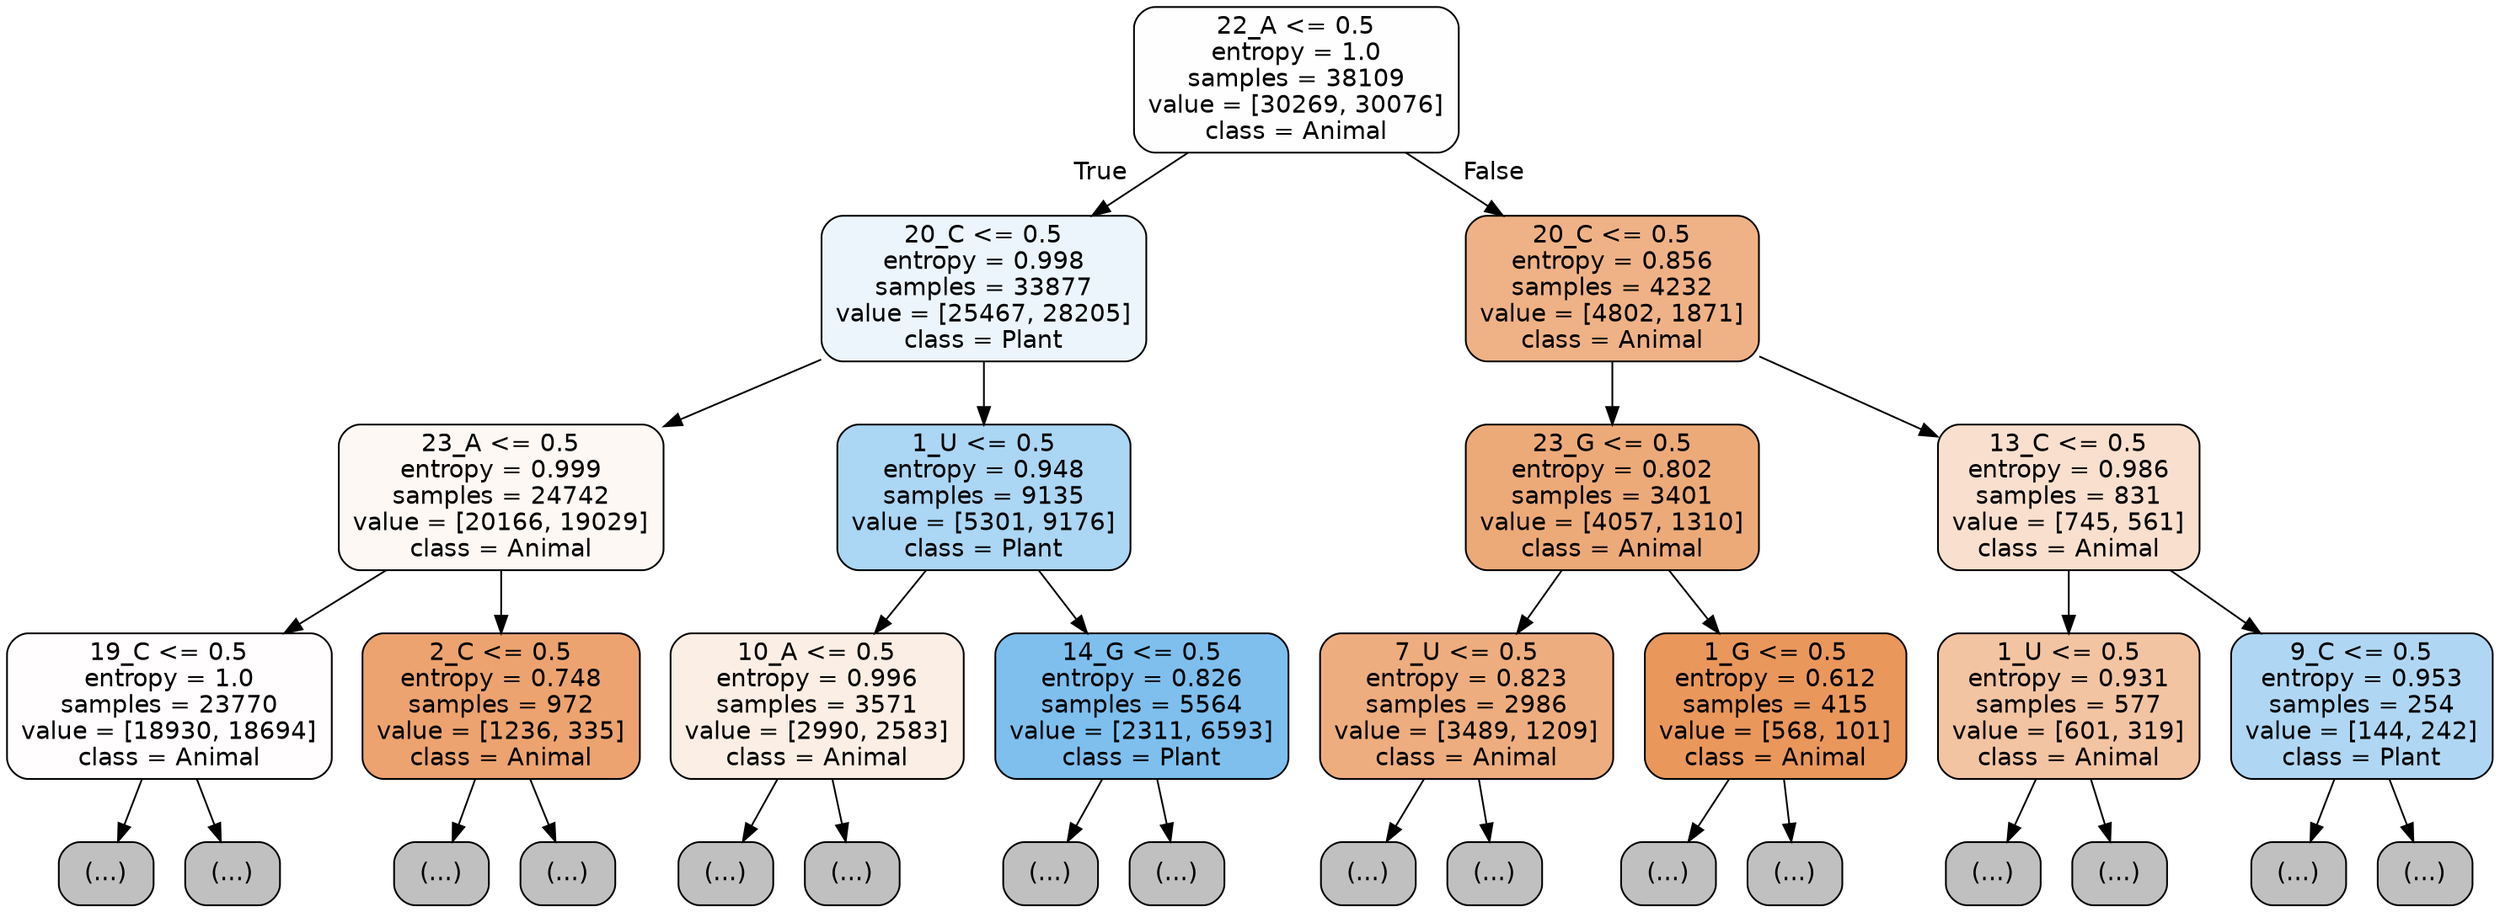 digraph Tree {
node [shape=box, style="filled, rounded", color="black", fontname="helvetica"] ;
edge [fontname="helvetica"] ;
0 [label="22_A <= 0.5\nentropy = 1.0\nsamples = 38109\nvalue = [30269, 30076]\nclass = Animal", fillcolor="#fffefe"] ;
1 [label="20_C <= 0.5\nentropy = 0.998\nsamples = 33877\nvalue = [25467, 28205]\nclass = Plant", fillcolor="#ecf5fc"] ;
0 -> 1 [labeldistance=2.5, labelangle=45, headlabel="True"] ;
2 [label="23_A <= 0.5\nentropy = 0.999\nsamples = 24742\nvalue = [20166, 19029]\nclass = Animal", fillcolor="#fef8f4"] ;
1 -> 2 ;
3 [label="19_C <= 0.5\nentropy = 1.0\nsamples = 23770\nvalue = [18930, 18694]\nclass = Animal", fillcolor="#fffdfd"] ;
2 -> 3 ;
4 [label="(...)", fillcolor="#C0C0C0"] ;
3 -> 4 ;
7915 [label="(...)", fillcolor="#C0C0C0"] ;
3 -> 7915 ;
10652 [label="2_C <= 0.5\nentropy = 0.748\nsamples = 972\nvalue = [1236, 335]\nclass = Animal", fillcolor="#eca36f"] ;
2 -> 10652 ;
10653 [label="(...)", fillcolor="#C0C0C0"] ;
10652 -> 10653 ;
11000 [label="(...)", fillcolor="#C0C0C0"] ;
10652 -> 11000 ;
11085 [label="1_U <= 0.5\nentropy = 0.948\nsamples = 9135\nvalue = [5301, 9176]\nclass = Plant", fillcolor="#abd6f4"] ;
1 -> 11085 ;
11086 [label="10_A <= 0.5\nentropy = 0.996\nsamples = 3571\nvalue = [2990, 2583]\nclass = Animal", fillcolor="#fbeee4"] ;
11085 -> 11086 ;
11087 [label="(...)", fillcolor="#C0C0C0"] ;
11086 -> 11087 ;
12624 [label="(...)", fillcolor="#C0C0C0"] ;
11086 -> 12624 ;
13091 [label="14_G <= 0.5\nentropy = 0.826\nsamples = 5564\nvalue = [2311, 6593]\nclass = Plant", fillcolor="#7ebfee"] ;
11085 -> 13091 ;
13092 [label="(...)", fillcolor="#C0C0C0"] ;
13091 -> 13092 ;
14293 [label="(...)", fillcolor="#C0C0C0"] ;
13091 -> 14293 ;
14646 [label="20_C <= 0.5\nentropy = 0.856\nsamples = 4232\nvalue = [4802, 1871]\nclass = Animal", fillcolor="#efb286"] ;
0 -> 14646 [labeldistance=2.5, labelangle=-45, headlabel="False"] ;
14647 [label="23_G <= 0.5\nentropy = 0.802\nsamples = 3401\nvalue = [4057, 1310]\nclass = Animal", fillcolor="#edaa79"] ;
14646 -> 14647 ;
14648 [label="7_U <= 0.5\nentropy = 0.823\nsamples = 2986\nvalue = [3489, 1209]\nclass = Animal", fillcolor="#eead7e"] ;
14647 -> 14648 ;
14649 [label="(...)", fillcolor="#C0C0C0"] ;
14648 -> 14649 ;
15650 [label="(...)", fillcolor="#C0C0C0"] ;
14648 -> 15650 ;
16061 [label="1_G <= 0.5\nentropy = 0.612\nsamples = 415\nvalue = [568, 101]\nclass = Animal", fillcolor="#ea975c"] ;
14647 -> 16061 ;
16062 [label="(...)", fillcolor="#C0C0C0"] ;
16061 -> 16062 ;
16149 [label="(...)", fillcolor="#C0C0C0"] ;
16061 -> 16149 ;
16172 [label="13_C <= 0.5\nentropy = 0.986\nsamples = 831\nvalue = [745, 561]\nclass = Animal", fillcolor="#f9e0ce"] ;
14646 -> 16172 ;
16173 [label="1_U <= 0.5\nentropy = 0.931\nsamples = 577\nvalue = [601, 319]\nclass = Animal", fillcolor="#f3c4a2"] ;
16172 -> 16173 ;
16174 [label="(...)", fillcolor="#C0C0C0"] ;
16173 -> 16174 ;
16343 [label="(...)", fillcolor="#C0C0C0"] ;
16173 -> 16343 ;
16490 [label="9_C <= 0.5\nentropy = 0.953\nsamples = 254\nvalue = [144, 242]\nclass = Plant", fillcolor="#afd7f4"] ;
16172 -> 16490 ;
16491 [label="(...)", fillcolor="#C0C0C0"] ;
16490 -> 16491 ;
16582 [label="(...)", fillcolor="#C0C0C0"] ;
16490 -> 16582 ;
}
